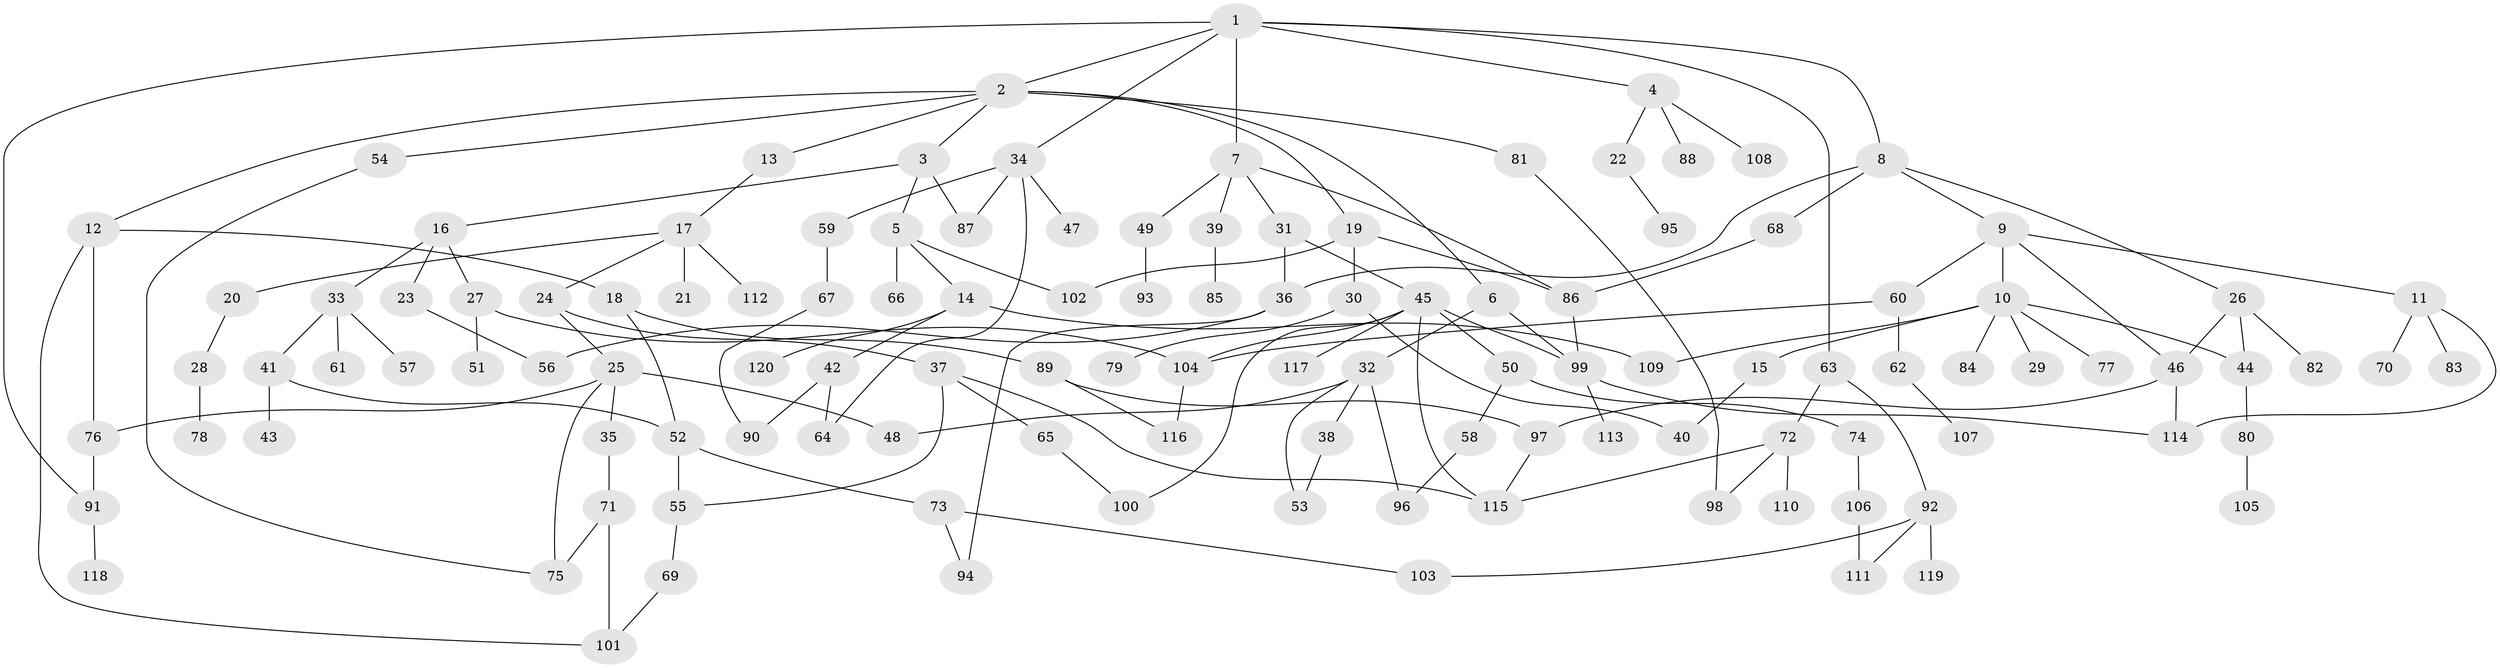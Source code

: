// coarse degree distribution, {13: 0.0125, 4: 0.0875, 3: 0.225, 5: 0.1125, 6: 0.0375, 2: 0.2, 1: 0.3, 9: 0.0125, 7: 0.0125}
// Generated by graph-tools (version 1.1) at 2025/41/03/06/25 10:41:29]
// undirected, 120 vertices, 158 edges
graph export_dot {
graph [start="1"]
  node [color=gray90,style=filled];
  1;
  2;
  3;
  4;
  5;
  6;
  7;
  8;
  9;
  10;
  11;
  12;
  13;
  14;
  15;
  16;
  17;
  18;
  19;
  20;
  21;
  22;
  23;
  24;
  25;
  26;
  27;
  28;
  29;
  30;
  31;
  32;
  33;
  34;
  35;
  36;
  37;
  38;
  39;
  40;
  41;
  42;
  43;
  44;
  45;
  46;
  47;
  48;
  49;
  50;
  51;
  52;
  53;
  54;
  55;
  56;
  57;
  58;
  59;
  60;
  61;
  62;
  63;
  64;
  65;
  66;
  67;
  68;
  69;
  70;
  71;
  72;
  73;
  74;
  75;
  76;
  77;
  78;
  79;
  80;
  81;
  82;
  83;
  84;
  85;
  86;
  87;
  88;
  89;
  90;
  91;
  92;
  93;
  94;
  95;
  96;
  97;
  98;
  99;
  100;
  101;
  102;
  103;
  104;
  105;
  106;
  107;
  108;
  109;
  110;
  111;
  112;
  113;
  114;
  115;
  116;
  117;
  118;
  119;
  120;
  1 -- 2;
  1 -- 4;
  1 -- 7;
  1 -- 8;
  1 -- 34;
  1 -- 63;
  1 -- 91;
  2 -- 3;
  2 -- 6;
  2 -- 12;
  2 -- 13;
  2 -- 19;
  2 -- 54;
  2 -- 81;
  3 -- 5;
  3 -- 16;
  3 -- 87;
  4 -- 22;
  4 -- 88;
  4 -- 108;
  5 -- 14;
  5 -- 66;
  5 -- 102;
  6 -- 32;
  6 -- 99;
  7 -- 31;
  7 -- 39;
  7 -- 49;
  7 -- 86;
  8 -- 9;
  8 -- 26;
  8 -- 36;
  8 -- 68;
  9 -- 10;
  9 -- 11;
  9 -- 60;
  9 -- 46;
  10 -- 15;
  10 -- 29;
  10 -- 77;
  10 -- 84;
  10 -- 109;
  10 -- 44;
  11 -- 70;
  11 -- 83;
  11 -- 114;
  12 -- 18;
  12 -- 101;
  12 -- 76;
  13 -- 17;
  14 -- 42;
  14 -- 120;
  14 -- 109;
  15 -- 40;
  16 -- 23;
  16 -- 27;
  16 -- 33;
  17 -- 20;
  17 -- 21;
  17 -- 24;
  17 -- 112;
  18 -- 89;
  18 -- 52;
  19 -- 30;
  19 -- 86;
  19 -- 102;
  20 -- 28;
  22 -- 95;
  23 -- 56;
  24 -- 25;
  24 -- 37;
  25 -- 35;
  25 -- 48;
  25 -- 76;
  25 -- 75;
  26 -- 44;
  26 -- 46;
  26 -- 82;
  27 -- 51;
  27 -- 104;
  28 -- 78;
  30 -- 79;
  30 -- 40;
  31 -- 45;
  31 -- 36;
  32 -- 38;
  32 -- 53;
  32 -- 48;
  32 -- 96;
  33 -- 41;
  33 -- 57;
  33 -- 61;
  34 -- 47;
  34 -- 59;
  34 -- 87;
  34 -- 64;
  35 -- 71;
  36 -- 56;
  36 -- 94;
  37 -- 55;
  37 -- 65;
  37 -- 115;
  38 -- 53;
  39 -- 85;
  41 -- 43;
  41 -- 52;
  42 -- 64;
  42 -- 90;
  44 -- 80;
  45 -- 50;
  45 -- 100;
  45 -- 115;
  45 -- 117;
  45 -- 104;
  45 -- 99;
  46 -- 97;
  46 -- 114;
  49 -- 93;
  50 -- 58;
  50 -- 74;
  52 -- 73;
  52 -- 55;
  54 -- 75;
  55 -- 69;
  58 -- 96;
  59 -- 67;
  60 -- 62;
  60 -- 104;
  62 -- 107;
  63 -- 72;
  63 -- 92;
  65 -- 100;
  67 -- 90;
  68 -- 86;
  69 -- 101;
  71 -- 75;
  71 -- 101;
  72 -- 110;
  72 -- 98;
  72 -- 115;
  73 -- 94;
  73 -- 103;
  74 -- 106;
  76 -- 91;
  80 -- 105;
  81 -- 98;
  86 -- 99;
  89 -- 116;
  89 -- 97;
  91 -- 118;
  92 -- 103;
  92 -- 119;
  92 -- 111;
  97 -- 115;
  99 -- 113;
  99 -- 114;
  104 -- 116;
  106 -- 111;
}
